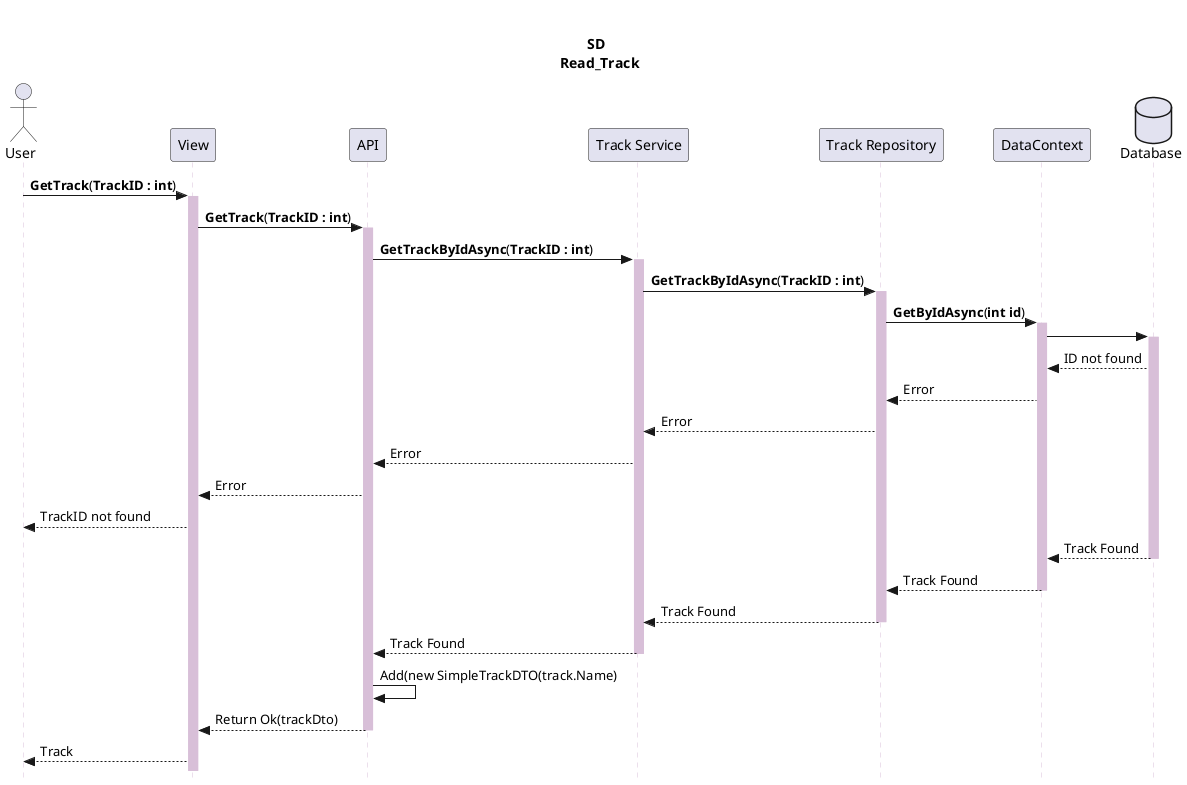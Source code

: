@startuml SeBane

title \nSD\n  Read_Track
skinparam SequenceGroupBorderThickness 0.01
skinparam SequenceDividerBorderColor MediumPurple
skinparam SequenceDividerBackgroundColor MediumPurple
skinparam SequenceGroupBodyBackgroundColor MOTIVATION
skinparam SequenceGroupFontColor DarkOrchid
skinparam SequenceGroupBackgroundColor Thistle
skinparam SequenceLifeLineBackgroundColor Thistle
skinparam SequenceLifeLineBorderColor Thistle
skinparam Style strictUML

actor User
participant "View" as UI
participant "API" as Ap
participant "Track Service" as Ts
participant "Track Repository" as Tr
participant "DataContext" as Dc

database "Database" as Db

User -> UI : **GetTrack**(**TrackID : int**)
activate UI
UI -> Ap : **GetTrack**(**TrackID : int**)
activate Ap
Ap -> Ts : **GetTrackByIdAsync**(**TrackID : int**)
activate Ts
Ts -> Tr : **GetTrackByIdAsync**(**TrackID : int**)
activate Tr
Tr -> Dc : **GetByIdAsync**(**int id**)
activate Dc
Dc -> Db
activate Db
Db --> Dc : ID not found
Dc --> Tr : Error
Tr --> Ts : Error
Ts --> Ap : Error
Ap --> UI : Error
UI --> User : TrackID not found
Db -->Dc : Track Found
deactivate Db
Dc -->Tr : Track Found
deactivate Dc
Tr-->Ts : Track Found
deactivate Tr
Ts-->Ap : Track Found
deactivate Ts
Ap->Ap : Add(new SimpleTrackDTO(track.Name)
Ap--> UI : Return Ok(trackDto)
deactivate Ap

UI --> User : Track

@enduml